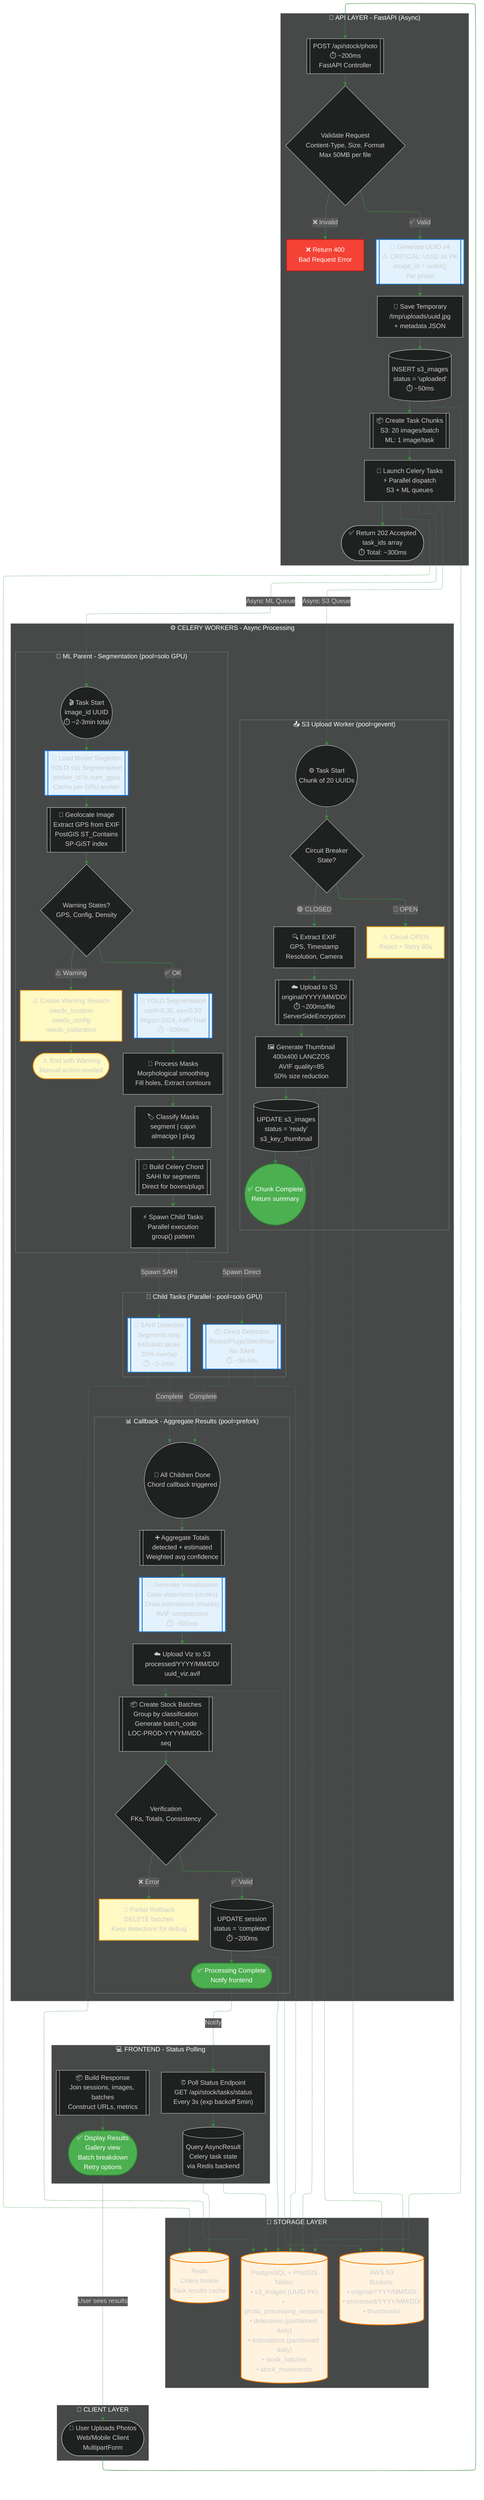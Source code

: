 ---
config:
  theme: dark
  themeVariables:
    primaryColor: '#E8F5E9'
    primaryTextColor: '#1B5E20'
    primaryBorderColor: '#4CAF50'
    lineColor: '#388E3C'
    secondaryColor: '#E3F2FD'
    tertiaryColor: '#FFF3E0'
    noteBkgColor: '#FFFDE7'
    noteBorderColor: '#FBC02D'
  layout: elk
---
flowchart TB
%% ═══════════════════════════════════════════════════════════════════════
%% DEMETERDOCS - MASTER SYSTEM OVERVIEW
%% ═══════════════════════════════════════════════════════════════════════
%% Purpose: Executive-level view of ML-powered plant counting pipeline
%% Scope: Complete flow from photo upload to stock batch creation
%% Detail: High-level only (~50 nodes) - See subflows for implementation
%% Updated: 2025-10-07 | Version: 1.0 | Mermaid v11.3.0+
%% ═══════════════════════════════════════════════════════════════════════

%% ═══════════════════════════════════════════════════════════════════════
%% LAYER 1: CLIENT & API ENTRY POINT
%% ═══════════════════════════════════════════════════════════════════════
%% Detail: See flows/02_api_entry_detailed.mmd

subgraph CLIENT_LAYER["👥 CLIENT LAYER"]
direction TB
START@{ shape: stadium, label: "📸 User Uploads Photos
Web/Mobile Client
MultipartForm" }
end

subgraph API_LAYER["🎯 API LAYER - FastAPI (Async)"]
direction TB

API_ENTRY@{ shape: subproc, label: "POST /api/stock/photo
⏱️ ~200ms
FastAPI Controller" }

VALIDATE@{ shape: diamond, label: "Validate Request
Content-Type, Size, Format
Max 50MB per file" }

ERROR_400@{ shape: rect, label: "❌ Return 400
Bad Request Error" }

GEN_UUID@{ shape: subproc, label: "🔑 Generate UUID v4
⚠️ CRITICAL: UUID as PK
image_id = uuid4()
Per photo" }

SAVE_TEMP@{ shape: rect, label: "💾 Save Temporary
/tmp/uploads/uuid.jpg
+ metadata JSON" }

INSERT_DB@{ shape: cyl, label: "INSERT s3_images
status = 'uploaded'
⏱️ ~50ms" }

CHUNK_TASKS@{ shape: subproc, label: "📦 Create Task Chunks
S3: 20 images/batch
ML: 1 image/task" }

LAUNCH_CELERY@{ shape: rect, label: "🚀 Launch Celery Tasks
⚡ Parallel dispatch
S3 + ML queues" }

RETURN_202@{ shape: stadium, label: "✅ Return 202 Accepted
task_ids array
⏱️ Total: ~300ms" }
end

%% ═══════════════════════════════════════════════════════════════════════
%% LAYER 2: CELERY WORKERS - ASYNC PROCESSING
%% ═══════════════════════════════════════════════════════════════════════

subgraph CELERY_LAYER["⚙️ CELERY WORKERS - Async Processing"]
direction TB

%% ─────────────────────────────────────────────────────────────────────
%% S3 Upload Task (I/O Workers - pool=gevent)
%% ─────────────────────────────────────────────────────────────────────
%% Detail: See flows/03_s3_upload_circuit_breaker_detailed.mmd

subgraph S3_WORKER["📤 S3 Upload Worker (pool=gevent)"]
direction TB

S3_START@{ shape: circle, label: "⚙️ Task Start
Chunk of 20 UUIDs" }

S3_CIRCUIT@{ shape: diamond, label: "Circuit Breaker
State?" }

S3_REJECT@{ shape: rect, label: "⚠️ Circuit OPEN
Reject + Retry 60s" }

S3_EXTRACT@{ shape: rect, label: "🔍 Extract EXIF
GPS, Timestamp
Resolution, Camera" }

S3_UPLOAD@{ shape: subproc, label: "☁️ Upload to S3
original/YYYY/MM/DD/
⏱️ ~200ms/file
ServerSideEncryption" }

S3_THUMB@{ shape: rect, label: "🖼️ Generate Thumbnail
400x400 LANCZOS
AVIF quality=85
50% size reduction" }

S3_UPDATE_DB@{ shape: cyl, label: "UPDATE s3_images
status = 'ready'
s3_key_thumbnail" }

S3_END@{ shape: circle, label: "✅ Chunk Complete
Return summary" }
end

%% ─────────────────────────────────────────────────────────────────────
%% ML Parent Task (GPU Workers - pool=solo)
%% ─────────────────────────────────────────────────────────────────────
%% Detail: See flows/04_ml_parent_segmentation_detailed.mmd

subgraph ML_PARENT_WORKER["🤖 ML Parent - Segmentation (pool=solo GPU)"]
direction TB

ML_START@{ shape: circle, label: "🎬 Task Start
image_id UUID
⏱️ ~2-3min total" }

ML_LOAD_MODEL@{ shape: subproc, label: "🔧 Load Model Singleton
YOLO v11 Segmentation
worker_id % num_gpus
Cache per GPU worker" }

ML_GEOLOCATE@{ shape: subproc, label: "📍 Geolocate Image
Extract GPS from EXIF
PostGIS ST_Contains
SP-GiST index" }

ML_CHECK_WARNING@{ shape: diamond, label: "Warning States?
GPS, Config, Density" }

ML_WARNING_SESSION@{ shape: rect, label: "⚠️ Create Warning Session
needs_location
needs_config
needs_calibration" }

ML_END_WARNING@{ shape: stadium, label: "⚠️ End with Warning
Manual action needed" }

ML_SEGMENT@{ shape: subproc, label: "🔪 YOLO Segmentation
conf=0.30, iou=0.50
imgsz=1024, half=True
⏱️ ~500ms" }

ML_PROCESS_MASKS@{ shape: rect, label: "📐 Process Masks
Morphological smoothing
Fill holes, Extract contours" }

ML_CLASSIFY@{ shape: rect, label: "🏷️ Classify Masks
segment | cajon
almacigo | plug" }

ML_BUILD_CHORD@{ shape: subproc, label: "🎼 Build Celery Chord
SAHI for segments
Direct for boxes/plugs" }

ML_SPAWN_CHILDREN@{ shape: rect, label: "⚡ Spawn Child Tasks
Parallel execution
group() pattern" }
end

%% ─────────────────────────────────────────────────────────────────────
%% Child Tasks (GPU Workers - pool=solo)
%% ─────────────────────────────────────────────────────────────────────

subgraph CHILD_WORKERS["🎯 Child Tasks (Parallel - pool=solo GPU)"]
direction LR

%% Detail: See flows/05_sahi_detection_child_detailed.mmd
CHILD_SAHI@{ shape: subproc, label: "🤖 SAHI Detection
Segments only
640x640 slices
20% overlap
⏱️ ~1-2min" }

%% Detail: See flows/06_boxes_plugs_detection_detailed.mmd
CHILD_BOXES@{ shape: subproc, label: "📦 Direct Detection
Boxes/Plugs/Seedlings
No SAHI
⏱️ ~30-60s" }
end

%% ─────────────────────────────────────────────────────────────────────
%% Callback Task (CPU Workers)
%% ─────────────────────────────────────────────────────────────────────
%% Detail: See flows/07_callback_aggregate_batches_detailed.mmd

subgraph CALLBACK_WORKER["📊 Callback - Aggregate Results (pool=prefork)"]
direction TB

CALLBACK_START@{ shape: circle, label: "🔔 All Children Done
Chord callback triggered" }

CALLBACK_AGGREGATE@{ shape: subproc, label: "➕ Aggregate Totals
detected + estimated
Weighted avg confidence" }

CALLBACK_VIZ@{ shape: subproc, label: "🎨 Generate Visualization
Draw detections (circles)
Draw estimations (masks)
AVIF compression
⏱️ ~500ms" }

CALLBACK_S3_VIZ@{ shape: rect, label: "☁️ Upload Viz to S3
processed/YYYY/MM/DD/
uuid_viz.avif" }

CALLBACK_CREATE_BATCHES@{ shape: subproc, label: "📦 Create Stock Batches
Group by classification
Generate batch_code
LOC-PROD-YYYYMMDD-seq" }

CALLBACK_VERIFY@{ shape: diamond, label: "Verification
FKs, Totals, Consistency" }

CALLBACK_ROLLBACK@{ shape: rect, label: "🔄 Partial Rollback
DELETE batches
Keep detections for debug" }

CALLBACK_SUCCESS@{ shape: cyl, label: "UPDATE session
status = 'completed'
⏱️ ~200ms" }

CALLBACK_END@{ shape: stadium, label: "✅ Processing Complete
Notify frontend" }
end
end

%% ═══════════════════════════════════════════════════════════════════════
%% LAYER 3: STORAGE & DATABASE
%% ═══════════════════════════════════════════════════════════════════════

subgraph STORAGE_LAYER["💾 STORAGE LAYER"]
direction LR

DB@{ shape: cyl, label: "PostgreSQL + PostGIS
Tables:
• s3_images (UUID PK)
• photo_processing_sessions
• detections (partitioned daily)
• estimations (partitioned daily)
• stock_batches
• stock_movements" }

S3@{ shape: cyl, label: "AWS S3
Buckets:
• original/YYYY/MM/DD/
• processed/YYYY/MM/DD/
• thumbnails/" }

REDIS@{ shape: cyl, label: "Redis
Celery broker
Task results cache" }
end

%% ═══════════════════════════════════════════════════════════════════════
%% LAYER 4: FRONTEND POLLING
%% ═══════════════════════════════════════════════════════════════════════
%% Detail: See flows/08_frontend_polling_detailed.mmd

subgraph FRONTEND_LAYER["💻 FRONTEND - Status Polling"]
direction TB

FE_POLL@{ shape: rect, label: "⏰ Poll Status Endpoint
GET /api/stock/tasks/status
Every 3s (exp backoff 5min)" }

FE_QUERY@{ shape: cyl, label: "Query AsyncResult
Celery task state
via Redis backend" }

FE_BUILD_RESPONSE@{ shape: subproc, label: "📦 Build Response
Join sessions, images, batches
Construct URLs, metrics" }

FE_DISPLAY@{ shape: stadium, label: "✅ Display Results
Gallery view
Batch breakdown
Retry options" }
end

%% ═══════════════════════════════════════════════════════════════════════
%% CONNECTIONS - MAIN FLOW
%% ═══════════════════════════════════════════════════════════════════════

%% Client → API
START e1@ --> API_ENTRY
API_ENTRY --> VALIDATE
VALIDATE e2@-- " ❌ Invalid " --> ERROR_400
VALIDATE e3@-- " ✅ Valid " --> GEN_UUID

%% API Processing (Critical Path)
GEN_UUID e4@ --> SAVE_TEMP
SAVE_TEMP e5@ --> INSERT_DB
INSERT_DB e6@ --> CHUNK_TASKS
CHUNK_TASKS e7@ --> LAUNCH_CELERY
LAUNCH_CELERY e8@ --> RETURN_202

%% API → Workers (Async Dispatch)
LAUNCH_CELERY e9@-. " Async S3 Queue " .-> S3_START
LAUNCH_CELERY e10@-. " Async ML Queue " .-> ML_START

%% S3 Worker Flow
S3_START --> S3_CIRCUIT
S3_CIRCUIT -- " 🔴 OPEN " --> S3_REJECT
S3_CIRCUIT -- " 🟢 CLOSED" --> S3_EXTRACT
S3_EXTRACT --> S3_UPLOAD
S3_UPLOAD --> S3_THUMB
S3_THUMB --> S3_UPDATE_DB
S3_UPDATE_DB --> S3_END

%% ML Parent Worker Flow
ML_START --> ML_LOAD_MODEL
ML_LOAD_MODEL --> ML_GEOLOCATE
ML_GEOLOCATE --> ML_CHECK_WARNING
ML_CHECK_WARNING -- " ⚠️ Warning " --> ML_WARNING_SESSION
ML_WARNING_SESSION --> ML_END_WARNING
ML_CHECK_WARNING -- "✅ OK " --> ML_SEGMENT
ML_SEGMENT --> ML_PROCESS_MASKS
ML_PROCESS_MASKS --> ML_CLASSIFY
ML_CLASSIFY --> ML_BUILD_CHORD
ML_BUILD_CHORD --> ML_SPAWN_CHILDREN

%% Child Tasks (Parallel)
ML_SPAWN_CHILDREN e11@-. " Spawn SAHI" .-> CHILD_SAHI
ML_SPAWN_CHILDREN e12@-. " Spawn Direct" .-> CHILD_BOXES

%% Children → Callback
CHILD_SAHI e13@-. "Complete " .-> CALLBACK_START
CHILD_BOXES e14@-. " Complete" .-> CALLBACK_START

%% Callback Flow
CALLBACK_START --> CALLBACK_AGGREGATE
CALLBACK_AGGREGATE --> CALLBACK_VIZ
CALLBACK_VIZ --> CALLBACK_S3_VIZ
CALLBACK_S3_VIZ --> CALLBACK_CREATE_BATCHES
CALLBACK_CREATE_BATCHES --> CALLBACK_VERIFY
CALLBACK_VERIFY -- " ❌ Error " --> CALLBACK_ROLLBACK
CALLBACK_VERIFY -- " ✅ Valid" --> CALLBACK_SUCCESS
CALLBACK_SUCCESS --> CALLBACK_END

%% Workers ↔ Storage
INSERT_DB -.-> DB
S3_UPDATE_DB -.-> DB
S3_UPLOAD -.-> S3
S3_THUMB -.-> S3
CHILD_SAHI -.-> DB
CHILD_BOXES -.-> DB
CALLBACK_S3_VIZ -.-> S3
CALLBACK_SUCCESS -.-> DB
LAUNCH_CELERY -.-> REDIS

%% Frontend Polling
CALLBACK_END e15@-. " Notify " .-> FE_POLL
FE_POLL --> FE_QUERY
FE_QUERY -.-> REDIS
FE_QUERY -.-> DB
FE_BUILD_RESPONSE --> FE_DISPLAY
FE_DISPLAY e16@-. " User sees results" .-> START

%% ═══════════════════════════════════════════════════════════════════════
%% STYLING - CRITICAL PATH & NODE TYPES
%% ═══════════════════════════════════════════════════════════════════════

%% Critical Path (Hot Path - API to ML)
e1@{ class: critical-path }
e3@{ class: critical-path }
e4@{ class: critical-path }
e5@{ class: critical-path }
e6@{ class: critical-path }
e7@{ class: critical-path }
e8@{ class: critical-path }
e9@{ class: critical-path }
e10@{ class: critical-path }

%% Style Definitions
classDef criticalPath stroke:#FF6B6B, stroke-width: 4px
classDef errorStyle fill:#f44336, color: #fff, stroke: #b71c1c,stroke-width: 2px
classDef successStyle fill: #4CAF50,color: #fff, stroke: #2E7D32, stroke-width:2px
classDef warningStyle fill: #FFF9C4, stroke:#F9A825, stroke-width: 2px
classDef processStyle fill:#E3F2FD, stroke: #1976D2, stroke-width: 2px
classDef storageStyle fill: #FFF3E0, stroke: #F57C00,stroke-width: 2px

%% Apply Styles
ERROR_400:::errorStyle
S3_REJECT:::warningStyle
ML_WARNING_SESSION:::warningStyle
ML_END_WARNING:::warningStyle
CALLBACK_ROLLBACK:::warningStyle
CALLBACK_END:::successStyle
S3_END:::successStyle
FE_DISPLAY:::successStyle

DB:::storageStyle
S3:::storageStyle
REDIS:::storageStyle

GEN_UUID:::processStyle
ML_LOAD_MODEL:::processStyle
ML_SEGMENT:::processStyle
CHILD_SAHI:::processStyle
CHILD_BOXES:::processStyle
CALLBACK_VIZ:::processStyle
